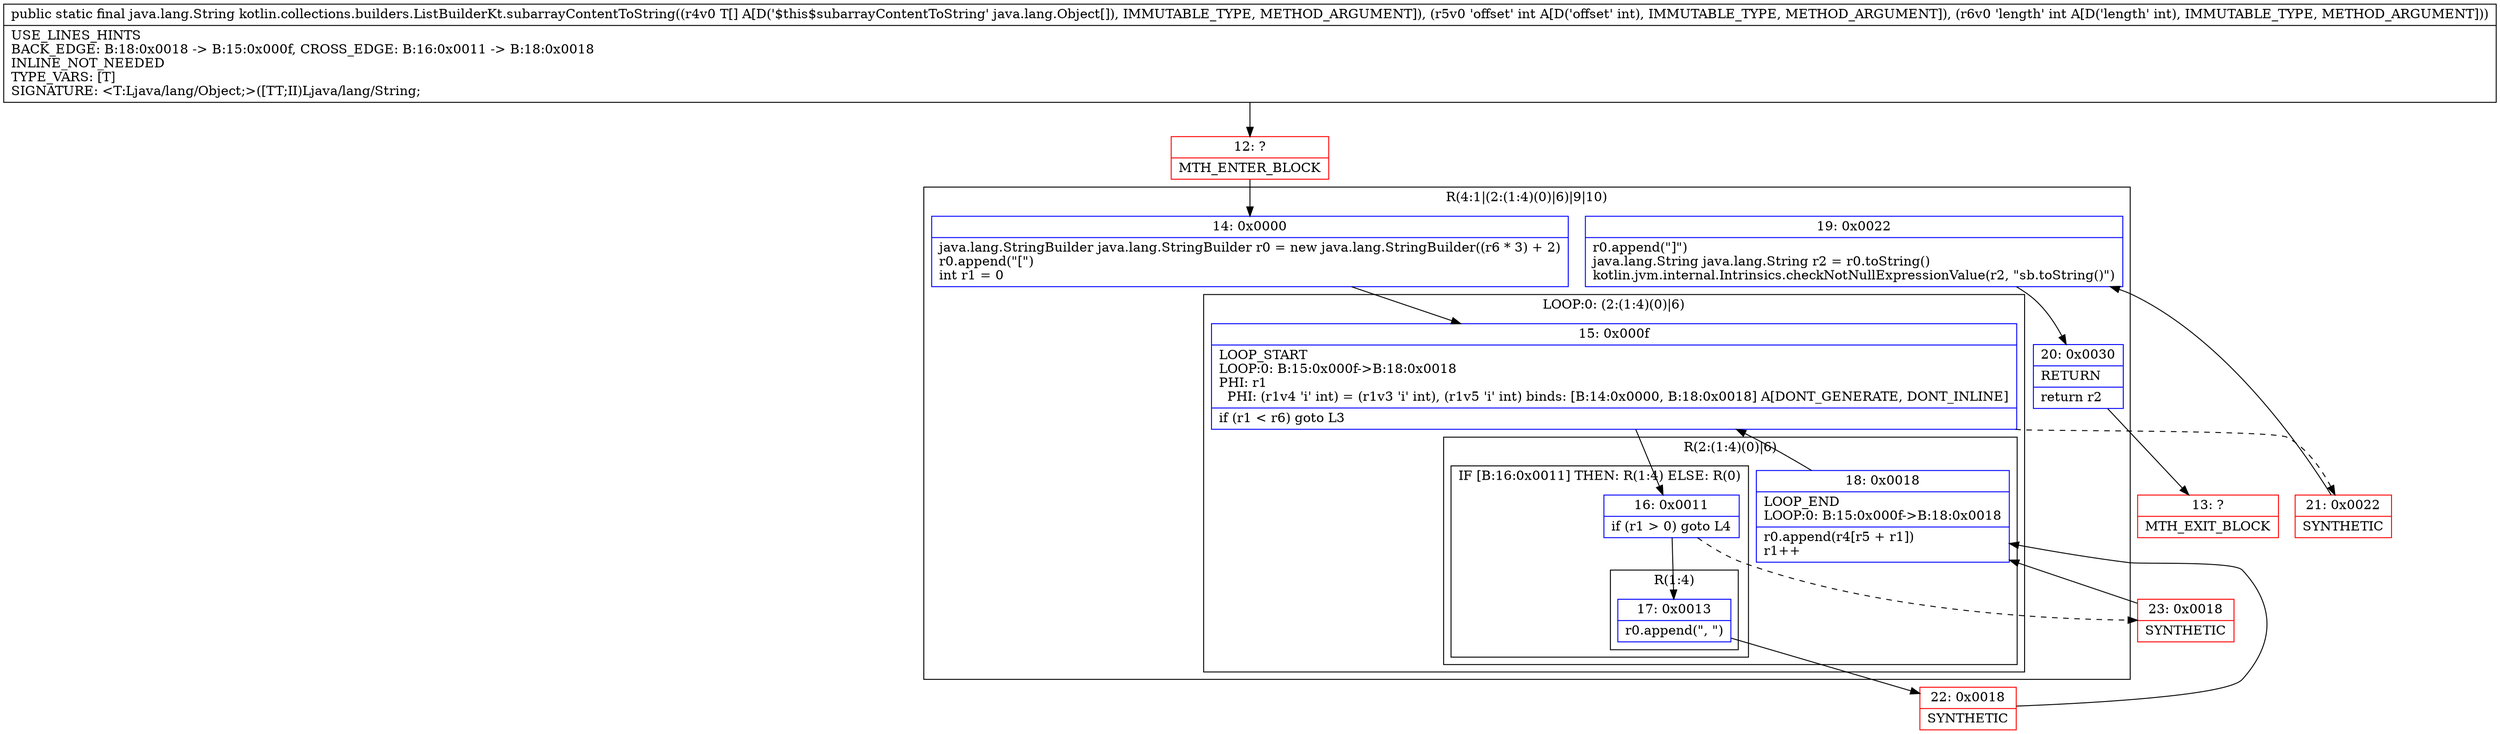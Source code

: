 digraph "CFG forkotlin.collections.builders.ListBuilderKt.subarrayContentToString([Ljava\/lang\/Object;II)Ljava\/lang\/String;" {
subgraph cluster_Region_819696613 {
label = "R(4:1|(2:(1:4)(0)|6)|9|10)";
node [shape=record,color=blue];
Node_14 [shape=record,label="{14\:\ 0x0000|java.lang.StringBuilder java.lang.StringBuilder r0 = new java.lang.StringBuilder((r6 * 3) + 2)\lr0.append(\"[\")\lint r1 = 0\l}"];
subgraph cluster_LoopRegion_2069168036 {
label = "LOOP:0: (2:(1:4)(0)|6)";
node [shape=record,color=blue];
Node_15 [shape=record,label="{15\:\ 0x000f|LOOP_START\lLOOP:0: B:15:0x000f\-\>B:18:0x0018\lPHI: r1 \l  PHI: (r1v4 'i' int) = (r1v3 'i' int), (r1v5 'i' int) binds: [B:14:0x0000, B:18:0x0018] A[DONT_GENERATE, DONT_INLINE]\l|if (r1 \< r6) goto L3\l}"];
subgraph cluster_Region_1244806146 {
label = "R(2:(1:4)(0)|6)";
node [shape=record,color=blue];
subgraph cluster_IfRegion_394010512 {
label = "IF [B:16:0x0011] THEN: R(1:4) ELSE: R(0)";
node [shape=record,color=blue];
Node_16 [shape=record,label="{16\:\ 0x0011|if (r1 \> 0) goto L4\l}"];
subgraph cluster_Region_2379731 {
label = "R(1:4)";
node [shape=record,color=blue];
Node_17 [shape=record,label="{17\:\ 0x0013|r0.append(\", \")\l}"];
}
subgraph cluster_Region_1226997105 {
label = "R(0)";
node [shape=record,color=blue];
}
}
Node_18 [shape=record,label="{18\:\ 0x0018|LOOP_END\lLOOP:0: B:15:0x000f\-\>B:18:0x0018\l|r0.append(r4[r5 + r1])\lr1++\l}"];
}
}
Node_19 [shape=record,label="{19\:\ 0x0022|r0.append(\"]\")\ljava.lang.String java.lang.String r2 = r0.toString()\lkotlin.jvm.internal.Intrinsics.checkNotNullExpressionValue(r2, \"sb.toString()\")\l}"];
Node_20 [shape=record,label="{20\:\ 0x0030|RETURN\l|return r2\l}"];
}
Node_12 [shape=record,color=red,label="{12\:\ ?|MTH_ENTER_BLOCK\l}"];
Node_22 [shape=record,color=red,label="{22\:\ 0x0018|SYNTHETIC\l}"];
Node_23 [shape=record,color=red,label="{23\:\ 0x0018|SYNTHETIC\l}"];
Node_21 [shape=record,color=red,label="{21\:\ 0x0022|SYNTHETIC\l}"];
Node_13 [shape=record,color=red,label="{13\:\ ?|MTH_EXIT_BLOCK\l}"];
MethodNode[shape=record,label="{public static final java.lang.String kotlin.collections.builders.ListBuilderKt.subarrayContentToString((r4v0 T[] A[D('$this$subarrayContentToString' java.lang.Object[]), IMMUTABLE_TYPE, METHOD_ARGUMENT]), (r5v0 'offset' int A[D('offset' int), IMMUTABLE_TYPE, METHOD_ARGUMENT]), (r6v0 'length' int A[D('length' int), IMMUTABLE_TYPE, METHOD_ARGUMENT]))  | USE_LINES_HINTS\lBACK_EDGE: B:18:0x0018 \-\> B:15:0x000f, CROSS_EDGE: B:16:0x0011 \-\> B:18:0x0018\lINLINE_NOT_NEEDED\lTYPE_VARS: [T]\lSIGNATURE: \<T:Ljava\/lang\/Object;\>([TT;II)Ljava\/lang\/String;\l}"];
MethodNode -> Node_12;Node_14 -> Node_15;
Node_15 -> Node_16;
Node_15 -> Node_21[style=dashed];
Node_16 -> Node_17;
Node_16 -> Node_23[style=dashed];
Node_17 -> Node_22;
Node_18 -> Node_15;
Node_19 -> Node_20;
Node_20 -> Node_13;
Node_12 -> Node_14;
Node_22 -> Node_18;
Node_23 -> Node_18;
Node_21 -> Node_19;
}

